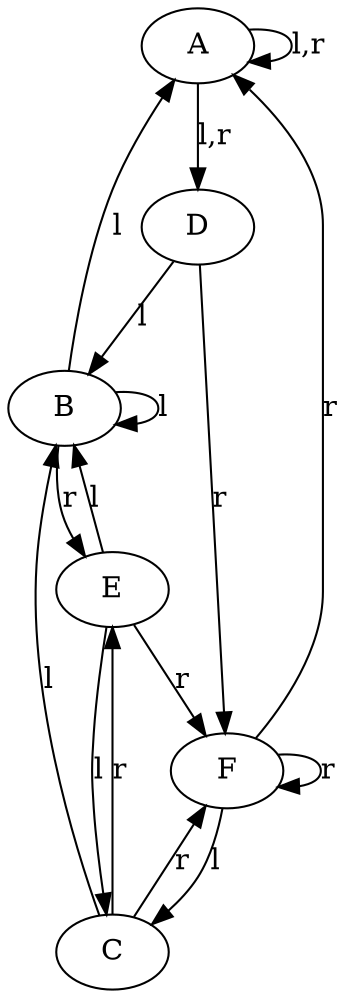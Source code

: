 digraph A{
  A -> A [label="l,r"];
  A -> D [label="l,r"];
  B -> A [label=l];
  B -> B [label="l"];
  B -> E [label=r];
  C -> B [label=l];
  C -> F [label="r"];
  C -> E [label="r"];
  D -> B [label=l];
  D -> F [label=r];
  E -> B [label="l"];
  E -> C [label="l"];
  E -> F [label=r];
  F -> C [label=l];
  F -> F [label="r"];
  F -> A [label=r];
}
